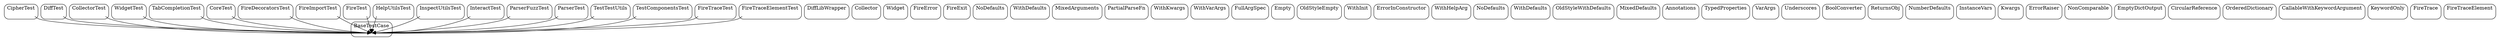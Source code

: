 strict digraph {
compound = true;
concentrate=true;
node [shape=box];

subgraph cluster15 {
style=rounded;label="CipherTest";
GRAPH_DUMMY15 [shape=point, style=invis];
}
subgraph cluster23 {
style=rounded;label="DiffLibWrapper";
GRAPH_DUMMY23 [shape=point, style=invis];
}
subgraph cluster52 {
style=rounded;label="DiffTest";
GRAPH_DUMMY52 [shape=point, style=invis];
}
subgraph cluster85 {
style=rounded;label="Collector";
GRAPH_DUMMY85 [shape=point, style=invis];
}
subgraph cluster95 {
style=rounded;label="CollectorTest";
GRAPH_DUMMY95 [shape=point, style=invis];
}
subgraph cluster108 {
style=rounded;label="Widget";
GRAPH_DUMMY108 [shape=point, style=invis];
}
subgraph cluster119 {
style=rounded;label="WidgetTest";
GRAPH_DUMMY119 [shape=point, style=invis];
}
subgraph cluster180 {
style=rounded;label="TabCompletionTest";
GRAPH_DUMMY180 [shape=point, style=invis];
}
subgraph cluster266 {
style=rounded;label="FireError";
GRAPH_DUMMY266 [shape=point, style=invis];
}
subgraph cluster268 {
style=rounded;label="FireExit";
GRAPH_DUMMY268 [shape=point, style=invis];
}
subgraph cluster412 {
style=rounded;label="CoreTest";
GRAPH_DUMMY412 [shape=point, style=invis];
}
subgraph cluster486 {
style=rounded;label="NoDefaults";
GRAPH_DUMMY486 [shape=point, style=invis];
}
subgraph cluster499 {
style=rounded;label="WithDefaults";
GRAPH_DUMMY499 [shape=point, style=invis];
}
subgraph cluster507 {
style=rounded;label="MixedArguments";
GRAPH_DUMMY507 [shape=point, style=invis];
}
subgraph cluster513 {
style=rounded;label="PartialParseFn";
GRAPH_DUMMY513 [shape=point, style=invis];
}
subgraph cluster523 {
style=rounded;label="WithKwargs";
GRAPH_DUMMY523 [shape=point, style=invis];
}
subgraph cluster528 {
style=rounded;label="WithVarArgs";
GRAPH_DUMMY528 [shape=point, style=invis];
}
subgraph cluster536 {
style=rounded;label="FireDecoratorsTest";
GRAPH_DUMMY536 [shape=point, style=invis];
}
subgraph cluster562 {
style=rounded;label="FireImportTest";
GRAPH_DUMMY562 [shape=point, style=invis];
}
subgraph cluster572 {
style=rounded;label="FireTest";
GRAPH_DUMMY572 [shape=point, style=invis];
}
subgraph cluster726 {
style=rounded;label="HelpUtilsTest";
GRAPH_DUMMY726 [shape=point, style=invis];
}
subgraph cluster763 {
style=rounded;label="FullArgSpec";
GRAPH_DUMMY763 [shape=point, style=invis];
}
subgraph cluster813 {
style=rounded;label="InspectUtilsTest";
GRAPH_DUMMY813 [shape=point, style=invis];
}
subgraph cluster861 {
style=rounded;label="InteractTest";
GRAPH_DUMMY861 [shape=point, style=invis];
}
subgraph cluster888 {
style=rounded;label="ParserFuzzTest";
GRAPH_DUMMY888 [shape=point, style=invis];
}
subgraph cluster900 {
style=rounded;label="ParserTest";
GRAPH_DUMMY900 [shape=point, style=invis];
}
subgraph cluster944 {
style=rounded;label="BaseTestCase";
GRAPH_DUMMY944 [shape=point, style=invis];
}
subgraph cluster960 {
style=rounded;label="TestTestUtils";
GRAPH_DUMMY960 [shape=point, style=invis];
}
subgraph cluster979 {
style=rounded;label="Empty";
GRAPH_DUMMY979 [shape=point, style=invis];
}
subgraph cluster981 {
style=rounded;label="OldStyleEmpty";
GRAPH_DUMMY981 [shape=point, style=invis];
}
subgraph cluster983 {
style=rounded;label="WithInit";
GRAPH_DUMMY983 [shape=point, style=invis];
}
subgraph cluster986 {
style=rounded;label="ErrorInConstructor";
GRAPH_DUMMY986 [shape=point, style=invis];
}
subgraph cluster991 {
style=rounded;label="WithHelpArg";
GRAPH_DUMMY991 [shape=point, style=invis];
}
subgraph cluster997 {
style=rounded;label="NoDefaults";
GRAPH_DUMMY997 [shape=point, style=invis];
}
subgraph cluster1005 {
style=rounded;label="WithDefaults";
GRAPH_DUMMY1005 [shape=point, style=invis];
}
subgraph cluster1013 {
style=rounded;label="OldStyleWithDefaults";
GRAPH_DUMMY1013 [shape=point, style=invis];
}
subgraph cluster1021 {
style=rounded;label="MixedDefaults";
GRAPH_DUMMY1021 [shape=point, style=invis];
}
subgraph cluster1033 {
style=rounded;label="Annotations";
GRAPH_DUMMY1033 [shape=point, style=invis];
}
subgraph cluster1043 {
style=rounded;label="TypedProperties";
GRAPH_DUMMY1043 [shape=point, style=invis];
}
subgraph cluster1053 {
style=rounded;label="VarArgs";
GRAPH_DUMMY1053 [shape=point, style=invis];
}
subgraph cluster1065 {
style=rounded;label="Underscores";
GRAPH_DUMMY1065 [shape=point, style=invis];
}
subgraph cluster1072 {
style=rounded;label="BoolConverter";
GRAPH_DUMMY1072 [shape=point, style=invis];
}
subgraph cluster1077 {
style=rounded;label="ReturnsObj";
GRAPH_DUMMY1077 [shape=point, style=invis];
}
subgraph cluster1082 {
style=rounded;label="NumberDefaults";
GRAPH_DUMMY1082 [shape=point, style=invis];
}
subgraph cluster1090 {
style=rounded;label="InstanceVars";
GRAPH_DUMMY1090 [shape=point, style=invis];
}
subgraph cluster1101 {
style=rounded;label="Kwargs";
GRAPH_DUMMY1101 [shape=point, style=invis];
}
subgraph cluster1114 {
style=rounded;label="ErrorRaiser";
GRAPH_DUMMY1114 [shape=point, style=invis];
}
subgraph cluster1118 {
style=rounded;label="NonComparable";
GRAPH_DUMMY1118 [shape=point, style=invis];
}
subgraph cluster1126 {
style=rounded;label="EmptyDictOutput";
GRAPH_DUMMY1126 [shape=point, style=invis];
}
subgraph cluster1132 {
style=rounded;label="CircularReference";
GRAPH_DUMMY1132 [shape=point, style=invis];
}
subgraph cluster1138 {
style=rounded;label="OrderedDictionary";
GRAPH_DUMMY1138 [shape=point, style=invis];
}
subgraph cluster1146 {
style=rounded;label="CallableWithKeywordArgument";
GRAPH_DUMMY1146 [shape=point, style=invis];
}
subgraph cluster1166 {
style=rounded;label="KeywordOnly";
GRAPH_DUMMY1166 [shape=point, style=invis];
}
subgraph cluster1175 {
style=rounded;label="TestComponentsTest";
GRAPH_DUMMY1175 [shape=point, style=invis];
}
subgraph cluster1190 {
style=rounded;label="FireTrace";
GRAPH_DUMMY1190 [shape=point, style=invis];
}
subgraph cluster1257 {
style=rounded;label="FireTraceElement";
GRAPH_DUMMY1257 [shape=point, style=invis];
}
subgraph cluster1290 {
style=rounded;label="FireTraceTest";
GRAPH_DUMMY1290 [shape=point, style=invis];
}
subgraph cluster1336 {
style=rounded;label="FireTraceElementTest";
GRAPH_DUMMY1336 [shape=point, style=invis];
}
GRAPH_DUMMY15 -> GRAPH_DUMMY944;
GRAPH_DUMMY52 -> GRAPH_DUMMY944;
GRAPH_DUMMY95 -> GRAPH_DUMMY944;
GRAPH_DUMMY119 -> GRAPH_DUMMY944;
GRAPH_DUMMY180 -> GRAPH_DUMMY944;
GRAPH_DUMMY412 -> GRAPH_DUMMY944;
GRAPH_DUMMY536 -> GRAPH_DUMMY944;
GRAPH_DUMMY562 -> GRAPH_DUMMY944;
GRAPH_DUMMY572 -> GRAPH_DUMMY944;
GRAPH_DUMMY726 -> GRAPH_DUMMY944;
GRAPH_DUMMY813 -> GRAPH_DUMMY944;
GRAPH_DUMMY861 -> GRAPH_DUMMY944;
GRAPH_DUMMY888 -> GRAPH_DUMMY944;
GRAPH_DUMMY900 -> GRAPH_DUMMY944;
GRAPH_DUMMY960 -> GRAPH_DUMMY944;
GRAPH_DUMMY1175 -> GRAPH_DUMMY944;
GRAPH_DUMMY1290 -> GRAPH_DUMMY944;
GRAPH_DUMMY1336 -> GRAPH_DUMMY944;

}
